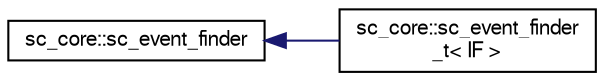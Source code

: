 digraph "Graphical Class Hierarchy"
{
  edge [fontname="FreeSans",fontsize="10",labelfontname="FreeSans",labelfontsize="10"];
  node [fontname="FreeSans",fontsize="10",shape=record];
  rankdir="LR";
  Node0 [label="sc_core::sc_event_finder",height=0.2,width=0.4,color="black", fillcolor="white", style="filled",URL="$a01124.html"];
  Node0 -> Node1 [dir="back",color="midnightblue",fontsize="10",style="solid",fontname="FreeSans"];
  Node1 [label="sc_core::sc_event_finder\l_t\< IF \>",height=0.2,width=0.4,color="black", fillcolor="white", style="filled",URL="$a01128.html"];
}
